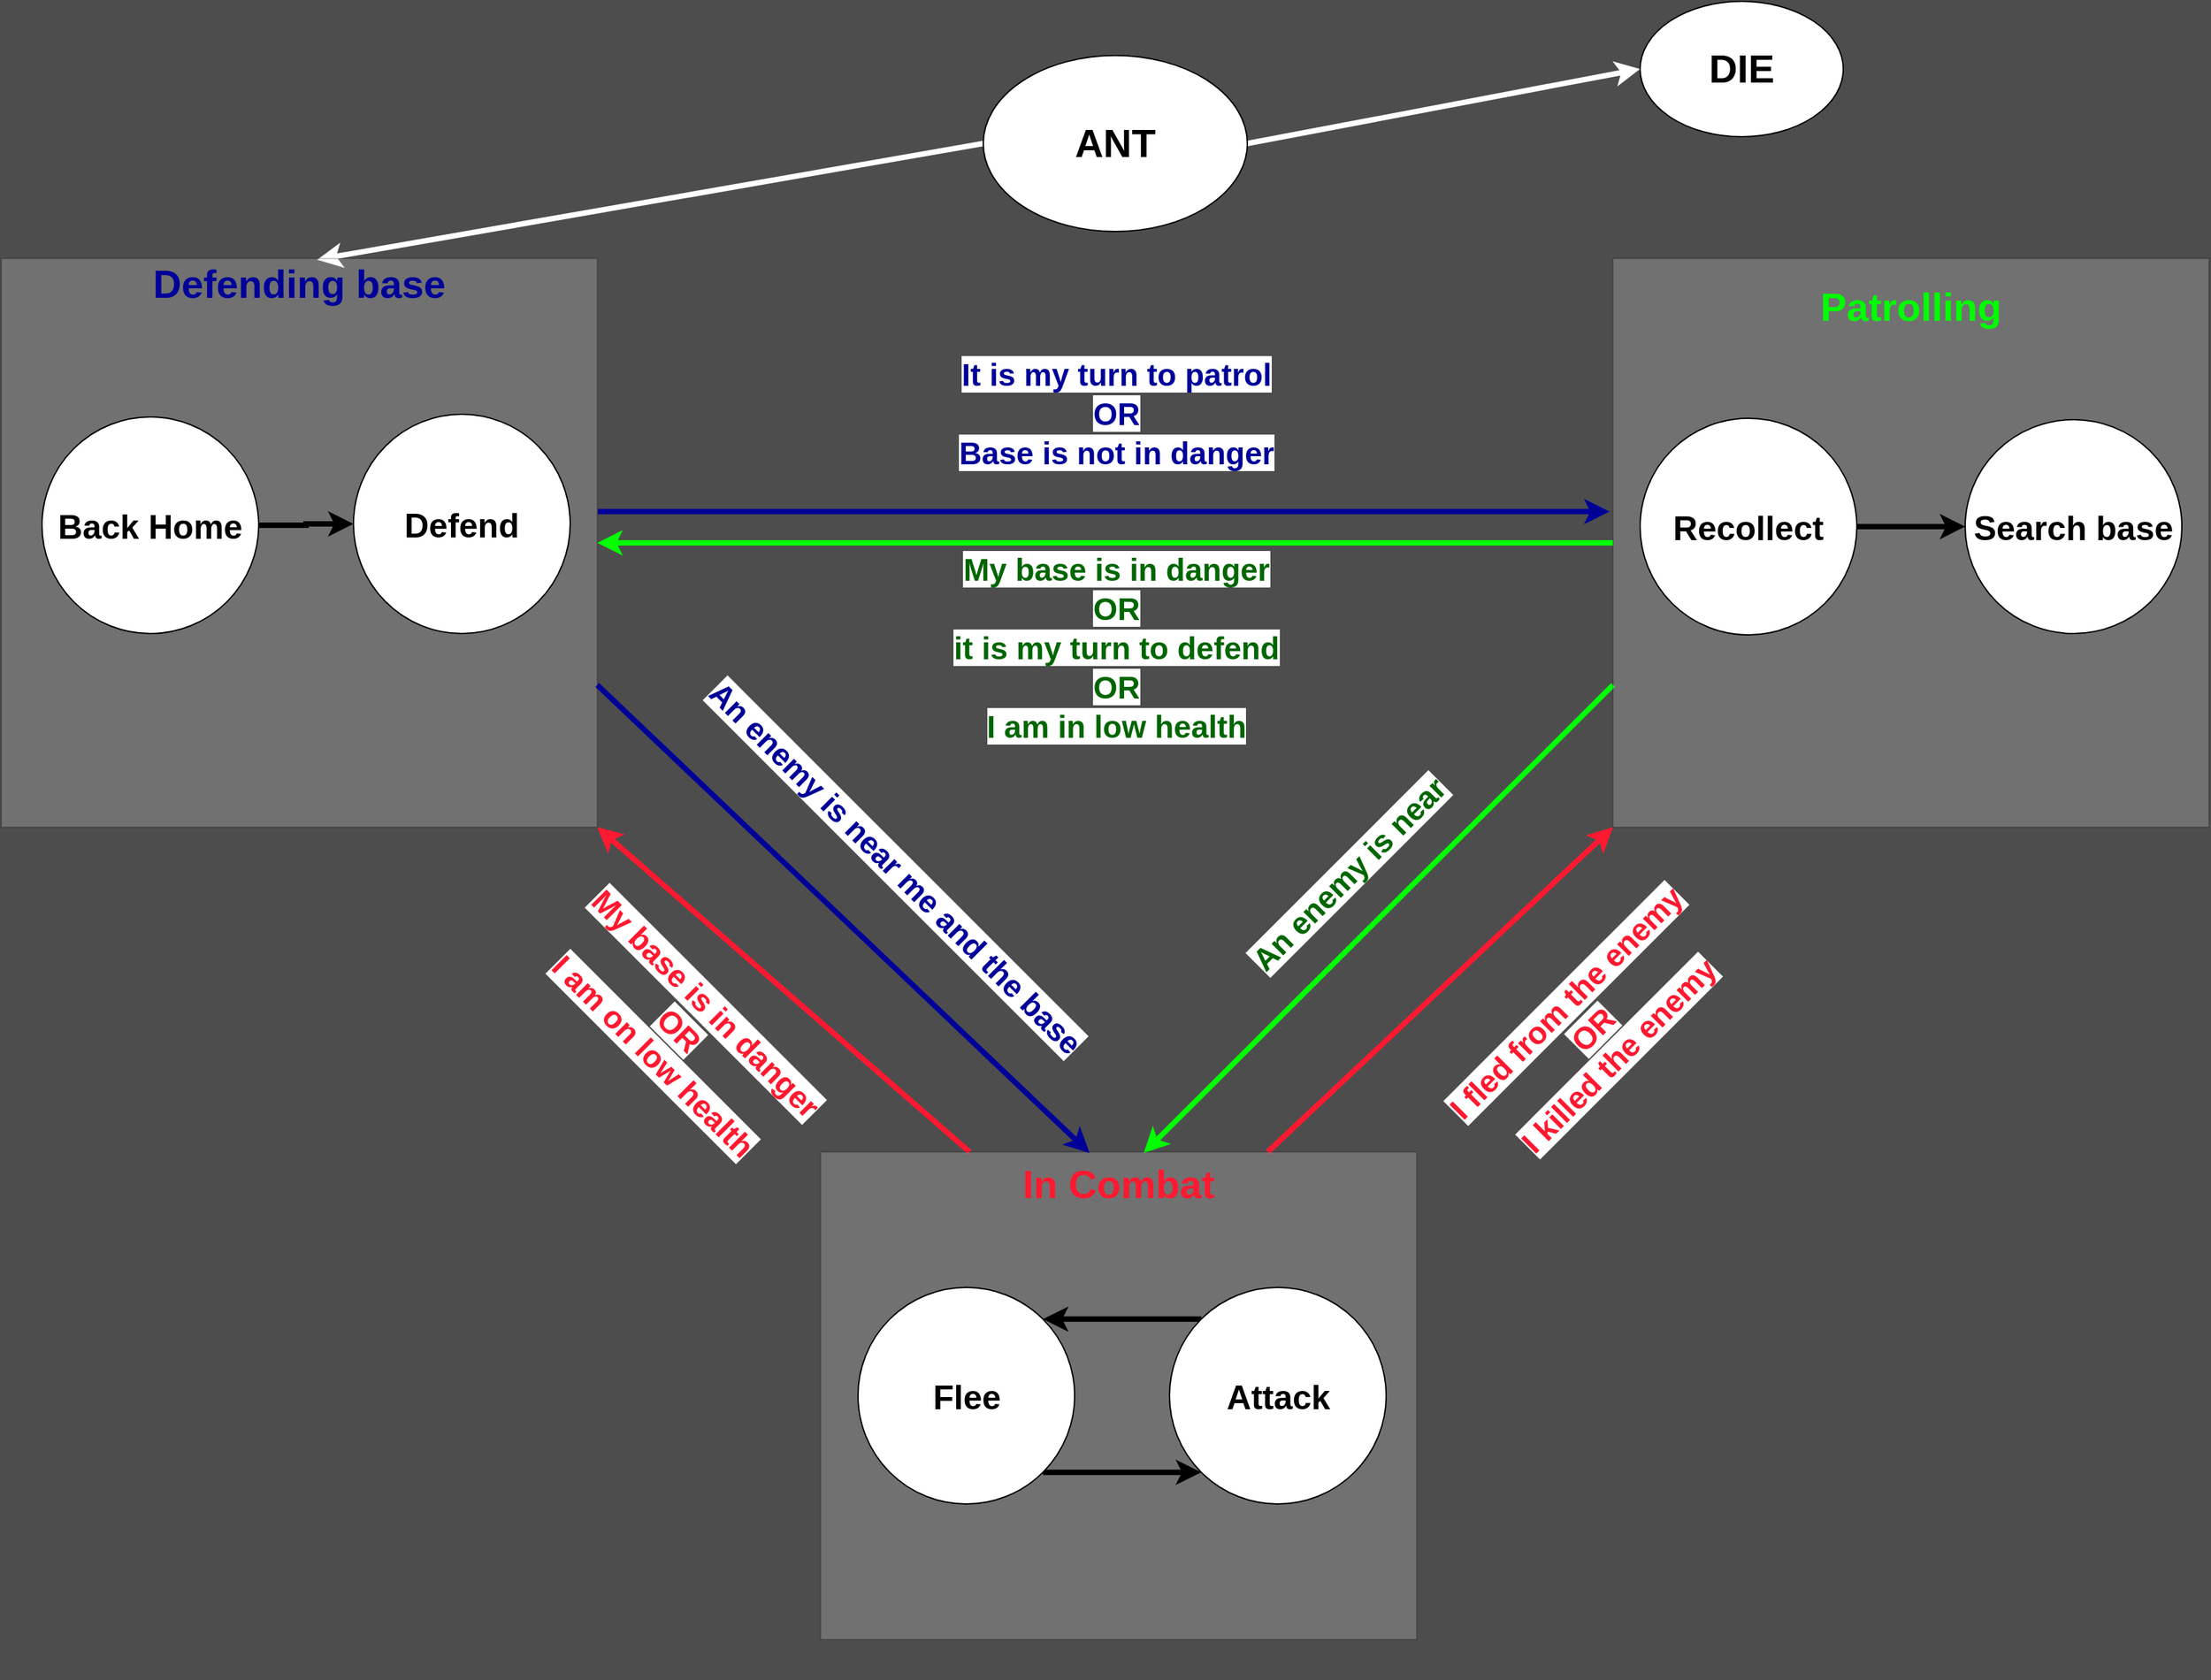<mxfile version="14.4.3" type="device"><diagram id="W63zTWI_aldy5Uu6s03g" name="Page-1"><mxGraphModel dx="2555" dy="1093" grid="1" gridSize="10" guides="1" tooltips="1" connect="1" arrows="1" fold="1" page="1" pageScale="1" pageWidth="1654" pageHeight="1169" background="#4D4D4D" math="0" shadow="0"><root><mxCell id="0"/><mxCell id="1" parent="0"/><mxCell id="9MqsbX3uQ5k_xznfN0-5-62" style="edgeStyle=none;rounded=0;orthogonalLoop=1;jettySize=auto;html=1;exitX=0;exitY=0.5;exitDx=0;exitDy=0;entryX=0.53;entryY=0.002;entryDx=0;entryDy=0;entryPerimeter=0;strokeWidth=4;strokeColor=#FFFFFF;" parent="1" source="9MqsbX3uQ5k_xznfN0-5-28" target="9MqsbX3uQ5k_xznfN0-5-30" edge="1"><mxGeometry relative="1" as="geometry"/></mxCell><mxCell id="pRbJlcOlTmm6C6Q348dL-4" style="rounded=0;orthogonalLoop=1;jettySize=auto;html=1;exitX=1;exitY=0.5;exitDx=0;exitDy=0;entryX=0;entryY=0.5;entryDx=0;entryDy=0;strokeWidth=4;strokeColor=#FFFFFF;" parent="1" source="9MqsbX3uQ5k_xznfN0-5-28" target="pRbJlcOlTmm6C6Q348dL-3" edge="1"><mxGeometry relative="1" as="geometry"/></mxCell><mxCell id="9MqsbX3uQ5k_xznfN0-5-28" value="&lt;font style=&quot;font-size: 29px&quot;&gt;&lt;b&gt;ANT&lt;/b&gt;&lt;/font&gt;" style="ellipse;whiteSpace=wrap;html=1;" parent="1" vertex="1"><mxGeometry x="885" y="310" width="195" height="130" as="geometry"/></mxCell><mxCell id="9MqsbX3uQ5k_xznfN0-5-45" style="edgeStyle=orthogonalEdgeStyle;rounded=0;orthogonalLoop=1;jettySize=auto;html=1;exitX=1.001;exitY=0.445;exitDx=0;exitDy=0;entryX=-0.006;entryY=0.445;entryDx=0;entryDy=0;strokeWidth=4;strokeColor=#000099;exitPerimeter=0;entryPerimeter=0;" parent="1" source="9MqsbX3uQ5k_xznfN0-5-30" target="9MqsbX3uQ5k_xznfN0-5-31" edge="1"><mxGeometry relative="1" as="geometry"/></mxCell><mxCell id="9MqsbX3uQ5k_xznfN0-5-30" value="&lt;font style=&quot;font-size: 29px&quot;&gt;&lt;b&gt;&lt;font color=&quot;#000099&quot;&gt;Defending base&lt;br&gt;&lt;/font&gt;&lt;br&gt;&lt;br&gt;&lt;br&gt;&lt;br&gt;&lt;br&gt;&lt;br&gt;&lt;br&gt;&lt;br&gt;&lt;br&gt;&lt;br&gt;&lt;br&gt;&lt;/b&gt;&lt;/font&gt;" style="rounded=0;whiteSpace=wrap;html=1;align=center;opacity=20;" parent="1" vertex="1"><mxGeometry x="160" y="460" width="440" height="420" as="geometry"/></mxCell><mxCell id="9MqsbX3uQ5k_xznfN0-5-48" style="edgeStyle=orthogonalEdgeStyle;rounded=0;orthogonalLoop=1;jettySize=auto;html=1;exitX=0;exitY=0.5;exitDx=0;exitDy=0;entryX=1;entryY=0.5;entryDx=0;entryDy=0;strokeWidth=4;strokeColor=#00FF00;" parent="1" source="9MqsbX3uQ5k_xznfN0-5-31" target="9MqsbX3uQ5k_xznfN0-5-30" edge="1"><mxGeometry relative="1" as="geometry"/></mxCell><mxCell id="9MqsbX3uQ5k_xznfN0-5-49" style="rounded=0;orthogonalLoop=1;jettySize=auto;html=1;exitX=0;exitY=0.75;exitDx=0;exitDy=0;entryX=0.542;entryY=0.002;entryDx=0;entryDy=0;strokeWidth=4;strokeColor=#00FF00;entryPerimeter=0;" parent="1" source="9MqsbX3uQ5k_xznfN0-5-31" target="9MqsbX3uQ5k_xznfN0-5-32" edge="1"><mxGeometry relative="1" as="geometry"/></mxCell><mxCell id="9MqsbX3uQ5k_xznfN0-5-31" value="&lt;font style=&quot;font-size: 29px&quot;&gt;&lt;b&gt;&lt;font color=&quot;#00ff00&quot;&gt;Patrolling&lt;br&gt;&lt;/font&gt;&lt;br&gt;&lt;br&gt;&lt;br&gt;&lt;br&gt;&lt;br&gt;&lt;br&gt;&lt;br&gt;&lt;br&gt;&lt;br&gt;&lt;br&gt;&lt;/b&gt;&lt;/font&gt;" style="rounded=0;whiteSpace=wrap;html=1;align=center;opacity=20;" parent="1" vertex="1"><mxGeometry x="1350" y="460" width="440" height="420" as="geometry"/></mxCell><mxCell id="9MqsbX3uQ5k_xznfN0-5-51" style="edgeStyle=none;rounded=0;orthogonalLoop=1;jettySize=auto;html=1;exitX=0.75;exitY=0;exitDx=0;exitDy=0;entryX=0;entryY=1;entryDx=0;entryDy=0;strokeWidth=4;strokeColor=#FF1930;" parent="1" source="9MqsbX3uQ5k_xznfN0-5-32" target="9MqsbX3uQ5k_xznfN0-5-31" edge="1"><mxGeometry relative="1" as="geometry"/></mxCell><mxCell id="9MqsbX3uQ5k_xznfN0-5-52" style="edgeStyle=none;rounded=0;orthogonalLoop=1;jettySize=auto;html=1;exitX=0.25;exitY=0;exitDx=0;exitDy=0;entryX=1;entryY=1;entryDx=0;entryDy=0;strokeColor=#FF1930;strokeWidth=4;" parent="1" source="9MqsbX3uQ5k_xznfN0-5-32" target="9MqsbX3uQ5k_xznfN0-5-30" edge="1"><mxGeometry relative="1" as="geometry"/></mxCell><mxCell id="9MqsbX3uQ5k_xznfN0-5-32" value="&lt;font style=&quot;font-size: 29px&quot;&gt;&lt;b&gt;&lt;font color=&quot;#ff1930&quot;&gt;&lt;br&gt;In Combat&lt;br&gt;&lt;/font&gt;&lt;br&gt;&lt;br&gt;&lt;br&gt;&lt;br&gt;&lt;br&gt;&lt;br&gt;&lt;br&gt;&lt;br&gt;&lt;br&gt;&lt;br&gt;&lt;/b&gt;&lt;/font&gt;" style="rounded=0;whiteSpace=wrap;html=1;align=center;opacity=20;" parent="1" vertex="1"><mxGeometry x="765" y="1120" width="440" height="360" as="geometry"/></mxCell><mxCell id="9MqsbX3uQ5k_xznfN0-5-43" style="edgeStyle=orthogonalEdgeStyle;rounded=0;orthogonalLoop=1;jettySize=auto;html=1;exitX=1;exitY=1;exitDx=0;exitDy=0;entryX=0;entryY=1;entryDx=0;entryDy=0;strokeWidth=4;" parent="1" source="9MqsbX3uQ5k_xznfN0-5-33" target="9MqsbX3uQ5k_xznfN0-5-34" edge="1"><mxGeometry relative="1" as="geometry"/></mxCell><mxCell id="9MqsbX3uQ5k_xznfN0-5-33" value="&lt;font style=&quot;font-size: 25px&quot;&gt;&lt;b&gt;Flee&lt;br&gt;&lt;/b&gt;&lt;/font&gt;" style="ellipse;whiteSpace=wrap;html=1;" parent="1" vertex="1"><mxGeometry x="792.5" y="1220" width="160" height="160" as="geometry"/></mxCell><mxCell id="9MqsbX3uQ5k_xznfN0-5-44" style="edgeStyle=orthogonalEdgeStyle;rounded=0;orthogonalLoop=1;jettySize=auto;html=1;exitX=0;exitY=0;exitDx=0;exitDy=0;entryX=1;entryY=0;entryDx=0;entryDy=0;strokeWidth=4;" parent="1" source="9MqsbX3uQ5k_xznfN0-5-34" target="9MqsbX3uQ5k_xznfN0-5-33" edge="1"><mxGeometry relative="1" as="geometry"/></mxCell><mxCell id="9MqsbX3uQ5k_xznfN0-5-34" value="&lt;font style=&quot;font-size: 25px&quot;&gt;&lt;b&gt;Attack&lt;br&gt;&lt;/b&gt;&lt;/font&gt;" style="ellipse;whiteSpace=wrap;html=1;" parent="1" vertex="1"><mxGeometry x="1022.5" y="1220" width="160" height="160" as="geometry"/></mxCell><mxCell id="9MqsbX3uQ5k_xznfN0-5-35" value="&lt;font style=&quot;font-size: 25px&quot;&gt;&lt;b&gt;Defend&lt;br&gt;&lt;/b&gt;&lt;/font&gt;" style="ellipse;whiteSpace=wrap;html=1;" parent="1" vertex="1"><mxGeometry x="420" y="575" width="160" height="162" as="geometry"/></mxCell><mxCell id="9MqsbX3uQ5k_xznfN0-5-40" style="edgeStyle=orthogonalEdgeStyle;rounded=0;orthogonalLoop=1;jettySize=auto;html=1;exitX=1;exitY=0.5;exitDx=0;exitDy=0;entryX=0;entryY=0.5;entryDx=0;entryDy=0;strokeWidth=4;" parent="1" source="9MqsbX3uQ5k_xznfN0-5-36" target="9MqsbX3uQ5k_xznfN0-5-35" edge="1"><mxGeometry relative="1" as="geometry"/></mxCell><mxCell id="9MqsbX3uQ5k_xznfN0-5-36" value="&lt;font style=&quot;font-size: 25px&quot;&gt;&lt;b&gt;Back Home&lt;/b&gt;&lt;/font&gt;" style="ellipse;whiteSpace=wrap;html=1;" parent="1" vertex="1"><mxGeometry x="190" y="577" width="160" height="160" as="geometry"/></mxCell><mxCell id="9MqsbX3uQ5k_xznfN0-5-41" style="edgeStyle=orthogonalEdgeStyle;rounded=0;orthogonalLoop=1;jettySize=auto;html=1;exitX=1;exitY=0.5;exitDx=0;exitDy=0;strokeWidth=4;" parent="1" source="9MqsbX3uQ5k_xznfN0-5-38" target="9MqsbX3uQ5k_xznfN0-5-39" edge="1"><mxGeometry relative="1" as="geometry"/></mxCell><mxCell id="9MqsbX3uQ5k_xznfN0-5-38" value="&lt;font style=&quot;font-size: 25px&quot;&gt;&lt;b&gt;Recollect&lt;br&gt;&lt;/b&gt;&lt;/font&gt;" style="ellipse;whiteSpace=wrap;html=1;" parent="1" vertex="1"><mxGeometry x="1370" y="578" width="160" height="160" as="geometry"/></mxCell><mxCell id="9MqsbX3uQ5k_xznfN0-5-39" value="&lt;font style=&quot;font-size: 25px&quot;&gt;&lt;b&gt;Search base&lt;br&gt;&lt;/b&gt;&lt;/font&gt;" style="ellipse;whiteSpace=wrap;html=1;" parent="1" vertex="1"><mxGeometry x="1610" y="579" width="160" height="158" as="geometry"/></mxCell><mxCell id="9MqsbX3uQ5k_xznfN0-5-47" value="" style="endArrow=classic;html=1;strokeWidth=4;exitX=1;exitY=0.75;exitDx=0;exitDy=0;entryX=0.451;entryY=0.002;entryDx=0;entryDy=0;strokeColor=#000099;entryPerimeter=0;" parent="1" source="9MqsbX3uQ5k_xznfN0-5-30" target="9MqsbX3uQ5k_xznfN0-5-32" edge="1"><mxGeometry width="50" height="50" relative="1" as="geometry"><mxPoint x="1120" y="900" as="sourcePoint"/><mxPoint x="1170" y="850" as="targetPoint"/></mxGeometry></mxCell><mxCell id="9MqsbX3uQ5k_xznfN0-5-53" style="edgeStyle=none;rounded=0;orthogonalLoop=1;jettySize=auto;html=1;exitX=0;exitY=0.25;exitDx=0;exitDy=0;strokeColor=#FF1930;strokeWidth=4;" parent="1" source="9MqsbX3uQ5k_xznfN0-5-32" target="9MqsbX3uQ5k_xznfN0-5-32" edge="1"><mxGeometry relative="1" as="geometry"/></mxCell><mxCell id="9MqsbX3uQ5k_xznfN0-5-55" value="&lt;font style=&quot;font-size: 23px&quot; color=&quot;#ff1930&quot;&gt;&lt;b style=&quot;background-color: rgb(255 , 255 , 255)&quot;&gt;My base is in danger&lt;br&gt;OR&lt;br&gt;I am on low health&lt;br&gt;&lt;/b&gt;&lt;/font&gt;" style="text;html=1;align=center;verticalAlign=middle;resizable=0;points=[];autosize=1;rotation=45;" parent="1" vertex="1"><mxGeometry x="540" y="1000" width="240" height="60" as="geometry"/></mxCell><mxCell id="9MqsbX3uQ5k_xznfN0-5-56" value="&lt;font style=&quot;font-size: 23px&quot; color=&quot;#ff1930&quot;&gt;&lt;b style=&quot;background-color: rgb(255 , 255 , 255)&quot;&gt;I fled from the enemy&lt;br&gt;OR&lt;br&gt;I killed the enemy&lt;/b&gt;&lt;/font&gt;" style="text;html=1;align=center;verticalAlign=middle;resizable=0;points=[];autosize=1;rotation=-45;" parent="1" vertex="1"><mxGeometry x="1210" y="1000" width="250" height="60" as="geometry"/></mxCell><mxCell id="9MqsbX3uQ5k_xznfN0-5-57" value="&lt;font size=&quot;1&quot; color=&quot;#006600&quot;&gt;&lt;b style=&quot;font-size: 23px ; background-color: rgb(255 , 255 , 255)&quot;&gt;An enemy is near&lt;/b&gt;&lt;/font&gt;" style="text;html=1;align=center;verticalAlign=middle;resizable=0;points=[];autosize=1;rotation=-45;" parent="1" vertex="1"><mxGeometry x="1050" y="905" width="210" height="20" as="geometry"/></mxCell><mxCell id="9MqsbX3uQ5k_xznfN0-5-58" value="&lt;h1&gt;&lt;font color=&quot;#006600&quot;&gt;&lt;span style=&quot;background-color: rgb(255 , 255 , 255) ; line-height: 120%&quot;&gt;&lt;b style=&quot;font-size: 23px&quot;&gt;My base is in danger&lt;br&gt;&lt;/b&gt;&lt;/span&gt;&lt;/font&gt;&lt;font color=&quot;#006600&quot;&gt;&lt;span style=&quot;background-color: rgb(255 , 255 , 255) ; line-height: 120%&quot;&gt;&lt;b style=&quot;font-size: 23px&quot;&gt;OR&lt;br&gt;&lt;/b&gt;&lt;/span&gt;&lt;/font&gt;&lt;font color=&quot;#006600&quot;&gt;&lt;span style=&quot;background-color: rgb(255 , 255 , 255) ; line-height: 120%&quot;&gt;&lt;span style=&quot;font-size: 23px&quot;&gt;&lt;b&gt;it is my turn to defend&lt;br&gt;&lt;/b&gt;&lt;/span&gt;&lt;/span&gt;&lt;/font&gt;&lt;font color=&quot;#006600&quot;&gt;&lt;span style=&quot;background-color: rgb(255 , 255 , 255) ; line-height: 120%&quot;&gt;&lt;span style=&quot;font-size: 23px&quot;&gt;&lt;b&gt;OR&lt;br&gt;&lt;/b&gt;&lt;/span&gt;&lt;/span&gt;&lt;/font&gt;&lt;font color=&quot;#006600&quot;&gt;&lt;span style=&quot;background-color: rgb(255 , 255 , 255) ; line-height: 120%&quot;&gt;&lt;span style=&quot;font-size: 23px&quot;&gt;&lt;b&gt;I am in low health&lt;/b&gt;&lt;/span&gt;&lt;/span&gt;&lt;/font&gt;&lt;/h1&gt;&lt;font color=&quot;#006600&quot;&gt;&lt;span style=&quot;background-color: rgb(255 , 255 , 255) ; line-height: 120%&quot;&gt;&lt;br&gt;&lt;/span&gt;&lt;/font&gt;" style="text;html=1;align=center;verticalAlign=middle;resizable=0;points=[];autosize=1;rotation=0;shadow=0;" parent="1" vertex="1"><mxGeometry x="852.5" y="660" width="260" height="190" as="geometry"/></mxCell><mxCell id="9MqsbX3uQ5k_xznfN0-5-59" value="&lt;h1&gt;&lt;span style=&quot;font-size: 23px ; background-color: rgb(255 , 255 , 255)&quot;&gt;&lt;font color=&quot;#000099&quot;&gt;An enemy is near me and the base&lt;/font&gt;&lt;/span&gt;&lt;/h1&gt;&lt;font color=&quot;#006600&quot;&gt;&lt;span style=&quot;background-color: rgb(255 , 255 , 255) ; line-height: 120%&quot;&gt;&lt;br&gt;&lt;/span&gt;&lt;/font&gt;" style="text;html=1;align=center;verticalAlign=middle;resizable=0;points=[];autosize=1;rotation=45;shadow=0;" parent="1" vertex="1"><mxGeometry x="620" y="880" width="390" height="70" as="geometry"/></mxCell><mxCell id="9MqsbX3uQ5k_xznfN0-5-60" value="&lt;p style=&quot;line-height: 105%&quot;&gt;&lt;/p&gt;&lt;h1&gt;&lt;/h1&gt;&lt;h1&gt;&lt;span style=&quot;background-color: rgb(255 , 255 , 255) ; line-height: 120%&quot;&gt;&lt;font color=&quot;#000099&quot;&gt;&lt;span style=&quot;font-size: 23px&quot;&gt;It is my turn to patrol&lt;br&gt;&lt;/span&gt;&lt;/font&gt;&lt;/span&gt;&lt;span style=&quot;background-color: rgb(255 , 255 , 255) ; line-height: 120%&quot;&gt;&lt;font color=&quot;#000099&quot;&gt;&lt;span style=&quot;font-size: 23px&quot;&gt;OR&lt;br&gt;&lt;/span&gt;&lt;/font&gt;&lt;/span&gt;&lt;span style=&quot;background-color: rgb(255 , 255 , 255) ; line-height: 120%&quot;&gt;&lt;font color=&quot;#000099&quot;&gt;&lt;span style=&quot;font-size: 23px&quot;&gt;Base is not in danger&lt;/span&gt;&lt;/font&gt;&lt;/span&gt;&lt;/h1&gt;&lt;p&gt;&lt;/p&gt;" style="text;html=1;align=center;verticalAlign=middle;resizable=0;points=[];autosize=1;rotation=0;shadow=0;" parent="1" vertex="1"><mxGeometry x="857.5" y="515" width="250" height="120" as="geometry"/></mxCell><mxCell id="pRbJlcOlTmm6C6Q348dL-3" value="&lt;font style=&quot;font-size: 29px&quot;&gt;&lt;b&gt;DIE&lt;br&gt;&lt;/b&gt;&lt;/font&gt;" style="ellipse;whiteSpace=wrap;html=1;" parent="1" vertex="1"><mxGeometry x="1370" y="270" width="150" height="100" as="geometry"/></mxCell></root></mxGraphModel></diagram></mxfile>